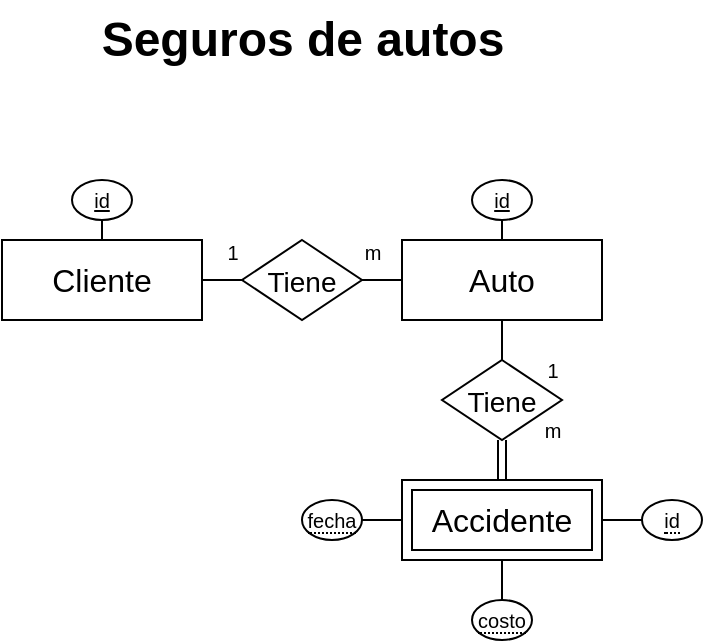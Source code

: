 <mxfile>
    <diagram id="D6RHEGX3NMfl-sQUAem6" name="Page-1">
        <mxGraphModel dx="538" dy="402" grid="1" gridSize="10" guides="1" tooltips="1" connect="1" arrows="1" fold="1" page="1" pageScale="1" pageWidth="850" pageHeight="1100" math="0" shadow="0">
            <root>
                <mxCell id="0"/>
                <mxCell id="1" parent="0"/>
                <mxCell id="3" value="Seguros de autos" style="text;strokeColor=none;fillColor=none;html=1;fontSize=24;fontStyle=1;verticalAlign=middle;align=center;" vertex="1" parent="1">
                    <mxGeometry x="295" y="120" width="210" height="40" as="geometry"/>
                </mxCell>
                <mxCell id="9" style="edgeStyle=none;html=1;exitX=1;exitY=0.5;exitDx=0;exitDy=0;entryX=0;entryY=0.5;entryDx=0;entryDy=0;fontSize=14;endArrow=none;endFill=0;" edge="1" parent="1" source="6" target="8">
                    <mxGeometry relative="1" as="geometry"/>
                </mxCell>
                <mxCell id="6" value="Cliente" style="whiteSpace=wrap;html=1;align=center;fontSize=16;fillColor=default;" vertex="1" parent="1">
                    <mxGeometry x="250" y="240" width="100" height="40" as="geometry"/>
                </mxCell>
                <mxCell id="7" value="Auto" style="whiteSpace=wrap;html=1;align=center;fontSize=16;fillColor=default;" vertex="1" parent="1">
                    <mxGeometry x="450" y="240" width="100" height="40" as="geometry"/>
                </mxCell>
                <mxCell id="10" style="edgeStyle=none;html=1;exitX=1;exitY=0.5;exitDx=0;exitDy=0;entryX=0;entryY=0.5;entryDx=0;entryDy=0;fontSize=14;endArrow=none;endFill=0;" edge="1" parent="1" source="8" target="7">
                    <mxGeometry relative="1" as="geometry"/>
                </mxCell>
                <mxCell id="8" value="&lt;font style=&quot;font-size: 14px;&quot;&gt;Tiene&lt;/font&gt;" style="shape=rhombus;perimeter=rhombusPerimeter;whiteSpace=wrap;html=1;align=center;fontSize=16;fillColor=default;" vertex="1" parent="1">
                    <mxGeometry x="370" y="240" width="60" height="40" as="geometry"/>
                </mxCell>
                <mxCell id="12" value="&lt;font style=&quot;font-size: 10px;&quot;&gt;m&lt;/font&gt;" style="text;html=1;align=center;verticalAlign=middle;resizable=0;points=[];autosize=1;strokeColor=none;fillColor=none;fontSize=14;" vertex="1" parent="1">
                    <mxGeometry x="420" y="230" width="30" height="30" as="geometry"/>
                </mxCell>
                <mxCell id="13" value="&lt;font style=&quot;font-size: 10px;&quot;&gt;1&lt;/font&gt;" style="text;html=1;align=center;verticalAlign=middle;resizable=0;points=[];autosize=1;strokeColor=none;fillColor=none;fontSize=14;" vertex="1" parent="1">
                    <mxGeometry x="350" y="230" width="30" height="30" as="geometry"/>
                </mxCell>
                <mxCell id="21" style="edgeStyle=none;html=1;exitX=0.5;exitY=1;exitDx=0;exitDy=0;entryX=0.5;entryY=0;entryDx=0;entryDy=0;fontSize=10;endArrow=none;endFill=0;" edge="1" parent="1" source="19" target="7">
                    <mxGeometry relative="1" as="geometry"/>
                </mxCell>
                <mxCell id="19" value="&lt;u&gt;id&lt;/u&gt;" style="ellipse;whiteSpace=wrap;html=1;align=center;fontSize=10;fillColor=default;" vertex="1" parent="1">
                    <mxGeometry x="485" y="210" width="30" height="20" as="geometry"/>
                </mxCell>
                <mxCell id="23" style="edgeStyle=none;html=1;exitX=0.5;exitY=1;exitDx=0;exitDy=0;entryX=0.5;entryY=0;entryDx=0;entryDy=0;fontSize=10;endArrow=none;endFill=0;" edge="1" parent="1" source="22" target="6">
                    <mxGeometry relative="1" as="geometry"/>
                </mxCell>
                <mxCell id="22" value="&lt;u&gt;id&lt;/u&gt;" style="ellipse;whiteSpace=wrap;html=1;align=center;fontSize=10;fillColor=default;" vertex="1" parent="1">
                    <mxGeometry x="285" y="210" width="30" height="20" as="geometry"/>
                </mxCell>
                <mxCell id="27" style="edgeStyle=none;html=1;exitX=0.5;exitY=0;exitDx=0;exitDy=0;entryX=0.5;entryY=1;entryDx=0;entryDy=0;fontSize=10;endArrow=none;endFill=0;" edge="1" parent="1" source="24" target="7">
                    <mxGeometry relative="1" as="geometry">
                        <mxPoint x="500" y="280" as="targetPoint"/>
                    </mxGeometry>
                </mxCell>
                <mxCell id="24" value="&lt;font style=&quot;font-size: 14px;&quot;&gt;Tiene&lt;/font&gt;" style="shape=rhombus;perimeter=rhombusPerimeter;whiteSpace=wrap;html=1;align=center;fontSize=16;fillColor=default;" vertex="1" parent="1">
                    <mxGeometry x="470" y="300" width="60" height="40" as="geometry"/>
                </mxCell>
                <mxCell id="25" value="1" style="text;html=1;align=center;verticalAlign=middle;resizable=0;points=[];autosize=1;strokeColor=none;fillColor=none;fontSize=10;" vertex="1" parent="1">
                    <mxGeometry x="510" y="290" width="30" height="30" as="geometry"/>
                </mxCell>
                <mxCell id="26" value="m" style="text;html=1;align=center;verticalAlign=middle;resizable=0;points=[];autosize=1;strokeColor=none;fillColor=none;fontSize=10;" vertex="1" parent="1">
                    <mxGeometry x="510" y="320" width="30" height="30" as="geometry"/>
                </mxCell>
                <mxCell id="28" value="" style="shape=link;html=1;rounded=0;fontSize=10;endArrow=none;endFill=0;entryX=0.5;entryY=0;entryDx=0;entryDy=0;exitX=0.5;exitY=1;exitDx=0;exitDy=0;" edge="1" parent="1" source="24" target="33">
                    <mxGeometry relative="1" as="geometry">
                        <mxPoint x="560" y="350" as="sourcePoint"/>
                        <mxPoint x="500" y="360" as="targetPoint"/>
                    </mxGeometry>
                </mxCell>
                <mxCell id="33" value="&lt;font style=&quot;font-size: 16px;&quot;&gt;Accidente&lt;/font&gt;" style="shape=ext;margin=3;double=1;whiteSpace=wrap;html=1;align=center;fontSize=10;fillColor=default;" vertex="1" parent="1">
                    <mxGeometry x="450" y="360" width="100" height="40" as="geometry"/>
                </mxCell>
                <mxCell id="36" style="edgeStyle=none;html=1;exitX=0;exitY=0.5;exitDx=0;exitDy=0;entryX=1;entryY=0.5;entryDx=0;entryDy=0;fontSize=10;endArrow=none;endFill=0;" edge="1" parent="1" source="35" target="33">
                    <mxGeometry relative="1" as="geometry"/>
                </mxCell>
                <mxCell id="35" value="&lt;span style=&quot;border-bottom: 1px dotted&quot;&gt;id&lt;/span&gt;" style="ellipse;whiteSpace=wrap;html=1;align=center;fontSize=10;fillColor=default;" vertex="1" parent="1">
                    <mxGeometry x="570" y="370" width="30" height="20" as="geometry"/>
                </mxCell>
                <mxCell id="38" style="edgeStyle=none;html=1;exitX=1;exitY=0.5;exitDx=0;exitDy=0;entryX=0;entryY=0.5;entryDx=0;entryDy=0;fontSize=10;endArrow=none;endFill=0;" edge="1" parent="1" source="37" target="33">
                    <mxGeometry relative="1" as="geometry"/>
                </mxCell>
                <mxCell id="37" value="&lt;span style=&quot;border-bottom: 1px dotted&quot;&gt;fecha&lt;/span&gt;" style="ellipse;whiteSpace=wrap;html=1;align=center;fontSize=10;fillColor=default;" vertex="1" parent="1">
                    <mxGeometry x="400" y="370" width="30" height="20" as="geometry"/>
                </mxCell>
                <mxCell id="40" style="edgeStyle=none;html=1;exitX=0.5;exitY=0;exitDx=0;exitDy=0;entryX=0.5;entryY=1;entryDx=0;entryDy=0;fontSize=10;endArrow=none;endFill=0;" edge="1" parent="1" source="39" target="33">
                    <mxGeometry relative="1" as="geometry"/>
                </mxCell>
                <mxCell id="39" value="&lt;span style=&quot;border-bottom: 1px dotted&quot;&gt;costo&lt;/span&gt;" style="ellipse;whiteSpace=wrap;html=1;align=center;fontSize=10;fillColor=default;" vertex="1" parent="1">
                    <mxGeometry x="485" y="420" width="30" height="20" as="geometry"/>
                </mxCell>
            </root>
        </mxGraphModel>
    </diagram>
</mxfile>